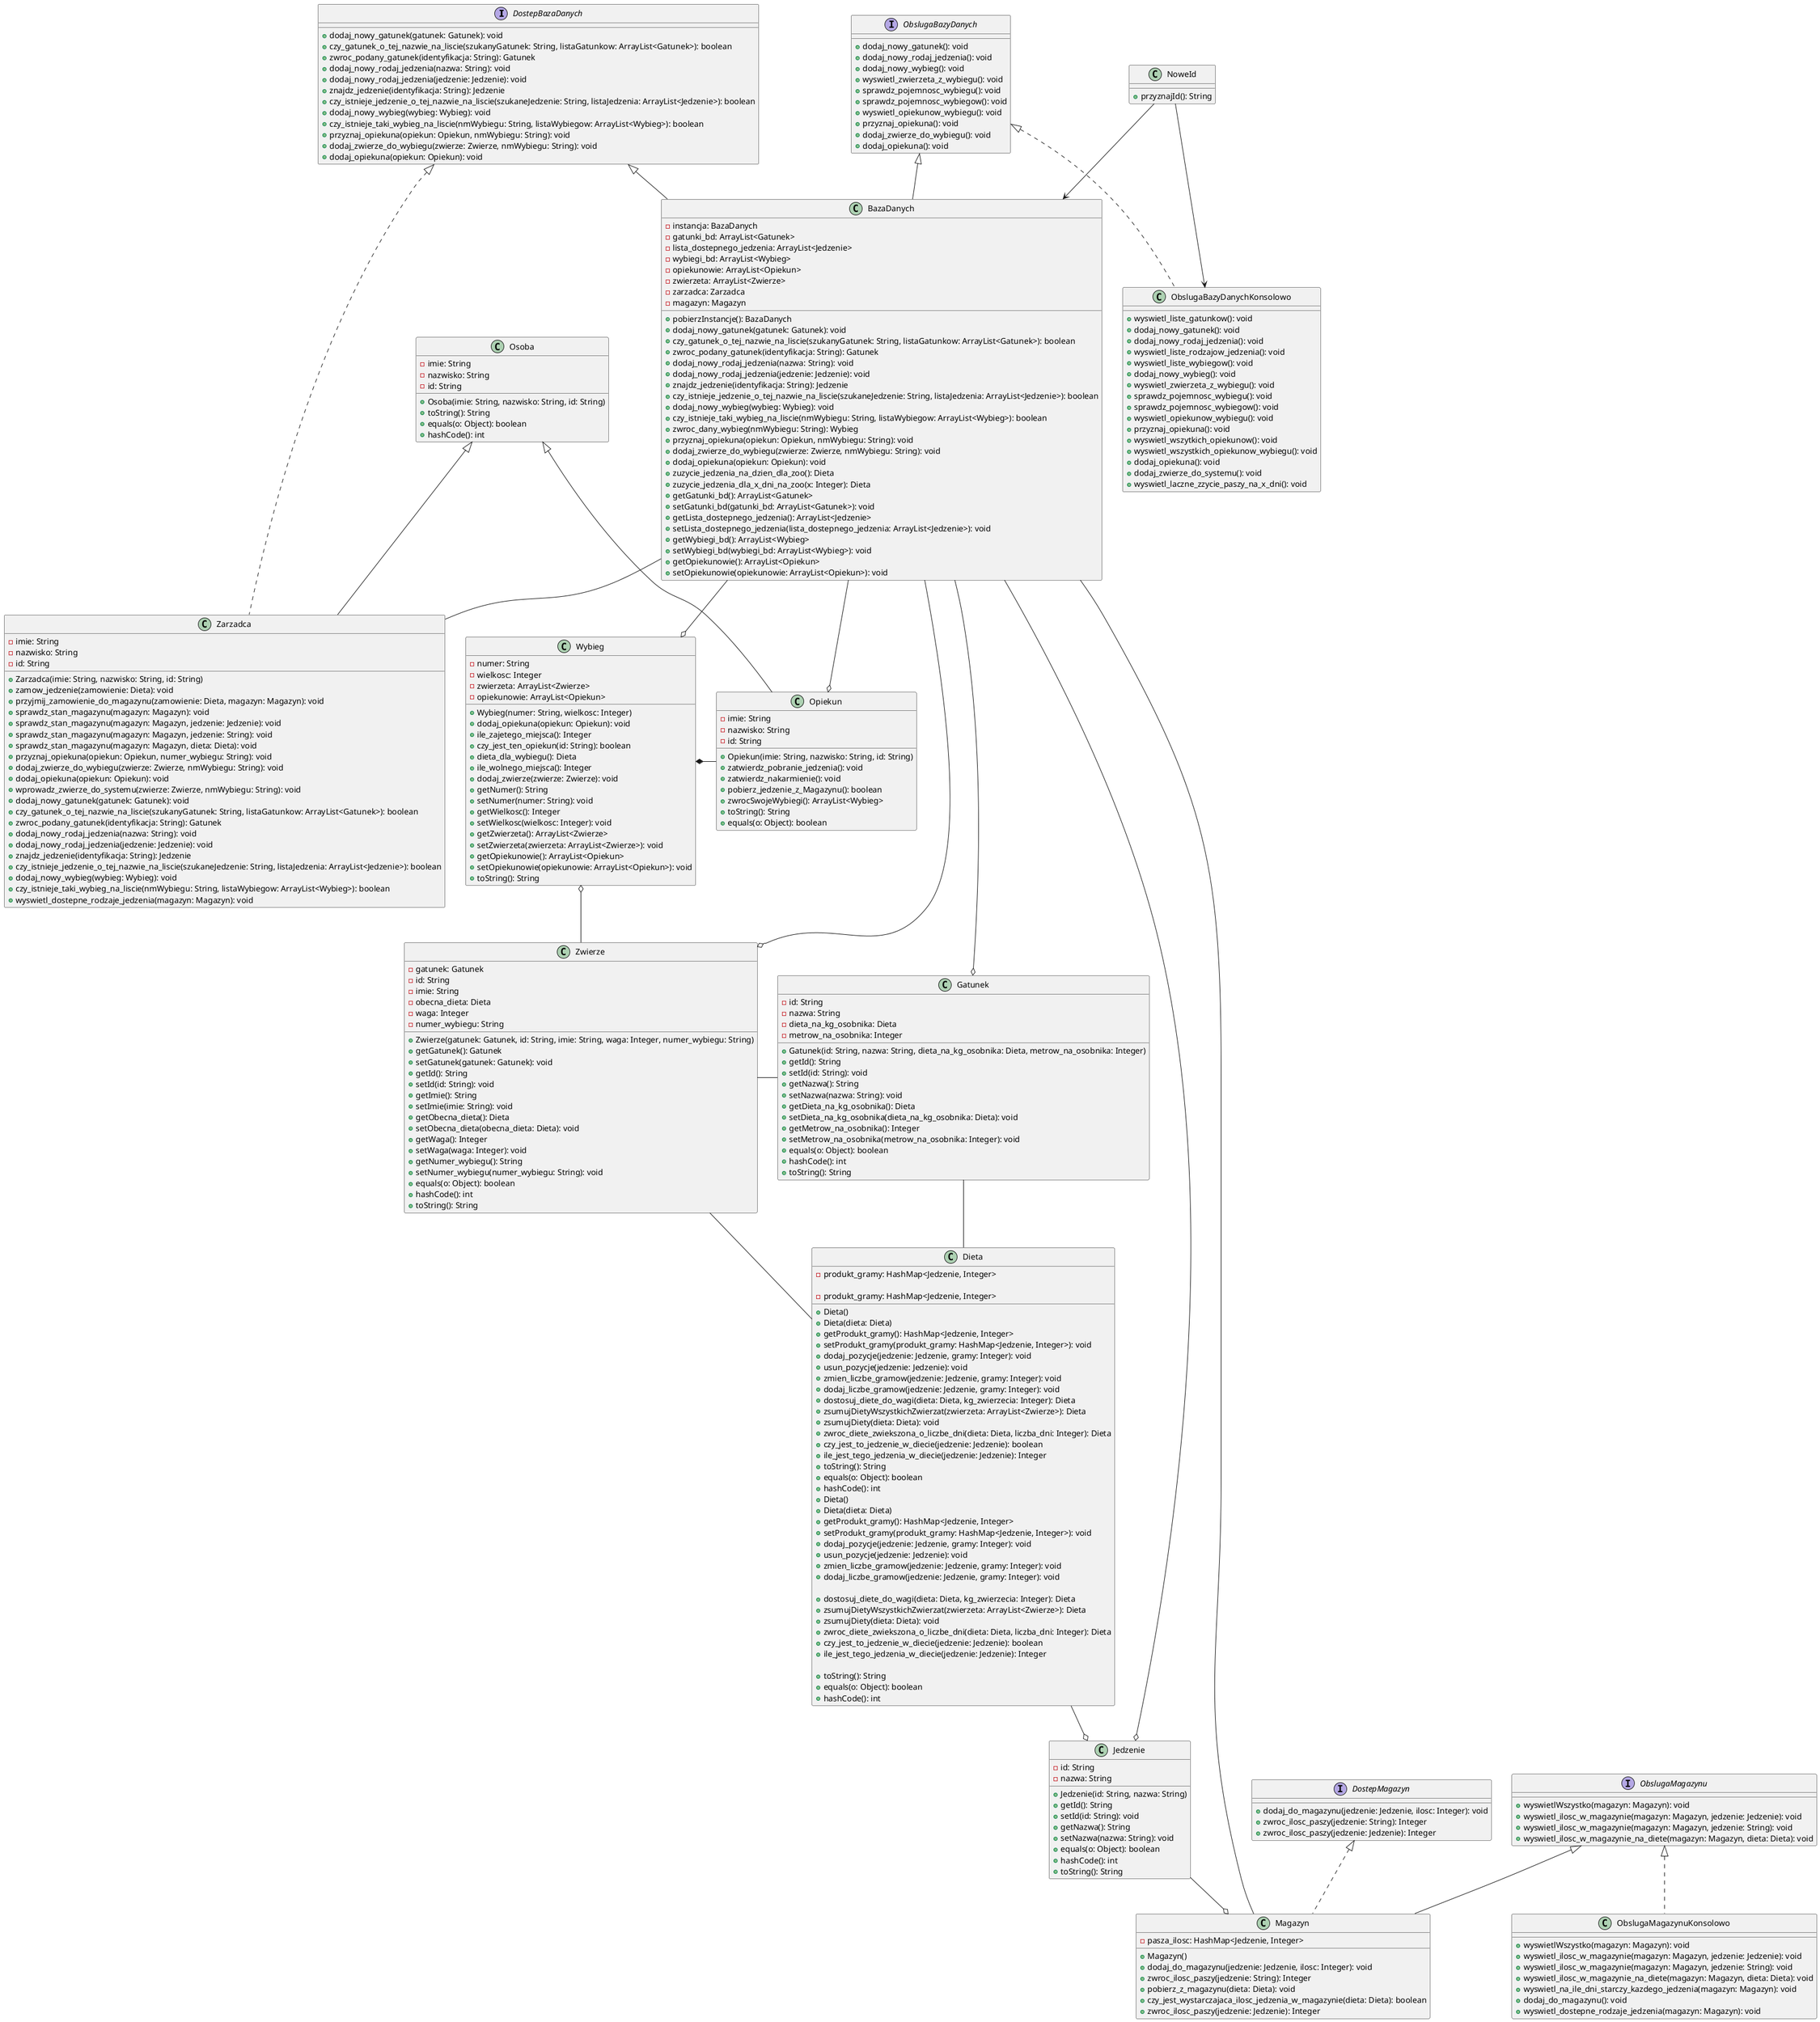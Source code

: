 @startuml
interface DostepBazaDanych {
    +dodaj_nowy_gatunek(gatunek: Gatunek): void
    +czy_gatunek_o_tej_nazwie_na_liscie(szukanyGatunek: String, listaGatunkow: ArrayList<Gatunek>): boolean
    +zwroc_podany_gatunek(identyfikacja: String): Gatunek
    +dodaj_nowy_rodaj_jedzenia(nazwa: String): void
    +dodaj_nowy_rodaj_jedzenia(jedzenie: Jedzenie): void
    +znajdz_jedzenie(identyfikacja: String): Jedzenie
    +czy_istnieje_jedzenie_o_tej_nazwie_na_liscie(szukaneJedzenie: String, listaJedzenia: ArrayList<Jedzenie>): boolean
    +dodaj_nowy_wybieg(wybieg: Wybieg): void
    +czy_istnieje_taki_wybieg_na_liscie(nmWybiegu: String, listaWybiegow: ArrayList<Wybieg>): boolean
    +przyznaj_opiekuna(opiekun: Opiekun, nmWybiegu: String): void
    +dodaj_zwierze_do_wybiegu(zwierze: Zwierze, nmWybiegu: String): void
    +dodaj_opiekuna(opiekun: Opiekun): void
}

interface ObslugaBazyDanych {
    +dodaj_nowy_gatunek(): void
    +dodaj_nowy_rodaj_jedzenia(): void
    +dodaj_nowy_wybieg(): void
    +wyswietl_zwierzeta_z_wybiegu(): void
    +sprawdz_pojemnosc_wybiegu(): void
    +sprawdz_pojemnosc_wybiegow(): void
    +wyswietl_opiekunow_wybiegu(): void
    +przyznaj_opiekuna(): void
    +dodaj_zwierze_do_wybiegu(): void
    +dodaj_opiekuna(): void
}

class BazaDanych {
    -instancja: BazaDanych
    -gatunki_bd: ArrayList<Gatunek>
    -lista_dostepnego_jedzenia: ArrayList<Jedzenie>
    -wybiegi_bd: ArrayList<Wybieg>
    -opiekunowie: ArrayList<Opiekun>
    -zwierzeta: ArrayList<Zwierze>
    -zarzadca: Zarzadca
    -magazyn: Magazyn

    +pobierzInstancje(): BazaDanych
    +dodaj_nowy_gatunek(gatunek: Gatunek): void
    +czy_gatunek_o_tej_nazwie_na_liscie(szukanyGatunek: String, listaGatunkow: ArrayList<Gatunek>): boolean
    +zwroc_podany_gatunek(identyfikacja: String): Gatunek
    +dodaj_nowy_rodaj_jedzenia(nazwa: String): void
    +dodaj_nowy_rodaj_jedzenia(jedzenie: Jedzenie): void
    +znajdz_jedzenie(identyfikacja: String): Jedzenie
    +czy_istnieje_jedzenie_o_tej_nazwie_na_liscie(szukaneJedzenie: String, listaJedzenia: ArrayList<Jedzenie>): boolean
    +dodaj_nowy_wybieg(wybieg: Wybieg): void
    +czy_istnieje_taki_wybieg_na_liscie(nmWybiegu: String, listaWybiegow: ArrayList<Wybieg>): boolean
    +zwroc_dany_wybieg(nmWybiegu: String): Wybieg
    +przyznaj_opiekuna(opiekun: Opiekun, nmWybiegu: String): void
    +dodaj_zwierze_do_wybiegu(zwierze: Zwierze, nmWybiegu: String): void
    +dodaj_opiekuna(opiekun: Opiekun): void
    +zuzycie_jedzenia_na_dzien_dla_zoo(): Dieta
    +zuzycie_jedzenia_dla_x_dni_na_zoo(x: Integer): Dieta
    +getGatunki_bd(): ArrayList<Gatunek>
    +setGatunki_bd(gatunki_bd: ArrayList<Gatunek>): void
    +getLista_dostepnego_jedzenia(): ArrayList<Jedzenie>
    +setLista_dostepnego_jedzenia(lista_dostepnego_jedzenia: ArrayList<Jedzenie>): void
    +getWybiegi_bd(): ArrayList<Wybieg>
    +setWybiegi_bd(wybiegi_bd: ArrayList<Wybieg>): void
    +getOpiekunowie(): ArrayList<Opiekun>
    +setOpiekunowie(opiekunowie: ArrayList<Opiekun>): void
}


class Dieta {
  -produkt_gramy: HashMap<Jedzenie, Integer>

  +Dieta()
  +Dieta(dieta: Dieta)
  +getProdukt_gramy(): HashMap<Jedzenie, Integer>
  +setProdukt_gramy(produkt_gramy: HashMap<Jedzenie, Integer>): void
  +dodaj_pozycje(jedzenie: Jedzenie, gramy: Integer): void
  +usun_pozycje(jedzenie: Jedzenie): void
  +zmien_liczbe_gramow(jedzenie: Jedzenie, gramy: Integer): void
  +dodaj_liczbe_gramow(jedzenie: Jedzenie, gramy: Integer): void
  +dostosuj_diete_do_wagi(dieta: Dieta, kg_zwierzecia: Integer): Dieta
  +zsumujDietyWszystkichZwierzat(zwierzeta: ArrayList<Zwierze>): Dieta
  +zsumujDiety(dieta: Dieta): void
  +zwroc_diete_zwiekszona_o_liczbe_dni(dieta: Dieta, liczba_dni: Integer): Dieta
  +czy_jest_to_jedzenie_w_diecie(jedzenie: Jedzenie): boolean
  +ile_jest_tego_jedzenia_w_diecie(jedzenie: Jedzenie): Integer
  +toString(): String
  +equals(o: Object): boolean
  +hashCode(): int
}


class Gatunek {
  -id: String
  -nazwa: String
  -dieta_na_kg_osobnika: Dieta
  -metrow_na_osobnika: Integer

  +Gatunek(id: String, nazwa: String, dieta_na_kg_osobnika: Dieta, metrow_na_osobnika: Integer)
  +getId(): String
  +setId(id: String): void
  +getNazwa(): String
  +setNazwa(nazwa: String): void
  +getDieta_na_kg_osobnika(): Dieta
  +setDieta_na_kg_osobnika(dieta_na_kg_osobnika: Dieta): void
  +getMetrow_na_osobnika(): Integer
  +setMetrow_na_osobnika(metrow_na_osobnika: Integer): void
  +equals(o: Object): boolean
  +hashCode(): int
  +toString(): String
}


class Jedzenie {
  -id: String
  -nazwa: String

  +Jedzenie(id: String, nazwa: String)
  +getId(): String
  +setId(id: String): void
  +getNazwa(): String
  +setNazwa(nazwa: String): void
  +equals(o: Object): boolean
  +hashCode(): int
  +toString(): String
}


interface ObslugaMagazynu {
  +wyswietlWszystko(magazyn: Magazyn): void
  +wyswietl_ilosc_w_magazynie(magazyn: Magazyn, jedzenie: Jedzenie): void
  +wyswietl_ilosc_w_magazynie(magazyn: Magazyn, jedzenie: String): void
  +wyswietl_ilosc_w_magazynie_na_diete(magazyn: Magazyn, dieta: Dieta): void
}

interface DostepMagazyn {
  +dodaj_do_magazynu(jedzenie: Jedzenie, ilosc: Integer): void
  +zwroc_ilosc_paszy(jedzenie: String): Integer
  +zwroc_ilosc_paszy(jedzenie: Jedzenie): Integer
}

class Magazyn implements DostepMagazyn{
  -pasza_ilosc: HashMap<Jedzenie, Integer>

  +Magazyn()
  +dodaj_do_magazynu(jedzenie: Jedzenie, ilosc: Integer): void
  +zwroc_ilosc_paszy(jedzenie: String): Integer
  +pobierz_z_magazynu(dieta: Dieta): void
  +czy_jest_wystarczajaca_ilosc_jedzenia_w_magazynie(dieta: Dieta): boolean
  +zwroc_ilosc_paszy(jedzenie: Jedzenie): Integer
}


class NoweId {
+ przyznajId(): String
}

class ObslugaBazyDanychKonsolowo implements ObslugaBazyDanych{
    + wyswietl_liste_gatunkow(): void
    + dodaj_nowy_gatunek(): void
    + dodaj_nowy_rodaj_jedzenia(): void
    + wyswietl_liste_rodzajow_jedzenia(): void
    + wyswietl_liste_wybiegow(): void
    + dodaj_nowy_wybieg(): void
    + wyswietl_zwierzeta_z_wybiegu(): void
    + sprawdz_pojemnosc_wybiegu(): void
    + sprawdz_pojemnosc_wybiegow(): void
    + wyswietl_opiekunow_wybiegu(): void
    + przyznaj_opiekuna(): void
    + wyswietl_wszytkich_opiekunow(): void
    + wyswietl_wszystkich_opiekunow_wybiegu(): void
    + dodaj_opiekuna(): void
    + dodaj_zwierze_do_systemu(): void
    + wyswietl_laczne_zzycie_paszy_na_x_dni(): void
}


class ObslugaMagazynuKonsolowo implements ObslugaMagazynu{
    + wyswietlWszystko(magazyn: Magazyn): void
    + wyswietl_ilosc_w_magazynie(magazyn: Magazyn, jedzenie: Jedzenie): void
    + wyswietl_ilosc_w_magazynie(magazyn: Magazyn, jedzenie: String): void
    + wyswietl_ilosc_w_magazynie_na_diete(magazyn: Magazyn, dieta: Dieta): void
    + wyswietl_na_ile_dni_starczy_kazdego_jedzenia(magazyn: Magazyn): void
    + dodaj_do_magazynu(): void
    + wyswietl_dostepne_rodzaje_jedzenia(magazyn: Magazyn): void
}


class Opiekun extends Osoba{
    - imie: String
    - nazwisko: String
    - id: String

    + Opiekun(imie: String, nazwisko: String, id: String)
    + zatwierdz_pobranie_jedzenia(): void
    + zatwierdz_nakarmienie(): void
    + pobierz_jedzenie_z_Magazynu(): boolean
    + zwrocSwojeWybiegi(): ArrayList<Wybieg>
    + toString(): String
    + equals(o: Object): boolean
}


class Dieta {
    -produkt_gramy: HashMap<Jedzenie, Integer>

    +Dieta()
    +Dieta(dieta: Dieta)
    +getProdukt_gramy(): HashMap<Jedzenie, Integer>
    +setProdukt_gramy(produkt_gramy: HashMap<Jedzenie, Integer>): void
    +dodaj_pozycje(jedzenie: Jedzenie, gramy: Integer): void
    +usun_pozycje(jedzenie: Jedzenie): void
    +zmien_liczbe_gramow(jedzenie: Jedzenie, gramy: Integer): void
    +dodaj_liczbe_gramow(jedzenie: Jedzenie, gramy: Integer): void

    +dostosuj_diete_do_wagi(dieta: Dieta, kg_zwierzecia: Integer): Dieta
    +zsumujDietyWszystkichZwierzat(zwierzeta: ArrayList<Zwierze>): Dieta
    +zsumujDiety(dieta: Dieta): void
    +zwroc_diete_zwiekszona_o_liczbe_dni(dieta: Dieta, liczba_dni: Integer): Dieta
    +czy_jest_to_jedzenie_w_diecie(jedzenie: Jedzenie): boolean
    +ile_jest_tego_jedzenia_w_diecie(jedzenie: Jedzenie): Integer

    +toString(): String
    +equals(o: Object): boolean
    +hashCode(): int
}

class Zwierze {
    - gatunek: Gatunek
    - id: String
    - imie: String
    - obecna_dieta: Dieta
    - waga: Integer
    - numer_wybiegu: String

    + Zwierze(gatunek: Gatunek, id: String, imie: String, waga: Integer, numer_wybiegu: String)
    + getGatunek(): Gatunek
    + setGatunek(gatunek: Gatunek): void
    + getId(): String
    + setId(id: String): void
    + getImie(): String
    + setImie(imie: String): void
    + getObecna_dieta(): Dieta
    + setObecna_dieta(obecna_dieta: Dieta): void
    + getWaga(): Integer
    + setWaga(waga: Integer): void
    + getNumer_wybiegu(): String
    + setNumer_wybiegu(numer_wybiegu: String): void
    + equals(o: Object): boolean
    + hashCode(): int
    + toString(): String
}


class Zarzadca  extends Osoba implements DostepBazaDanych{
    - imie: String
    - nazwisko: String
    - id: String

    + Zarzadca(imie: String, nazwisko: String, id: String)
    + zamow_jedzenie(zamowienie: Dieta): void
    + przyjmij_zamowienie_do_magazynu(zamowienie: Dieta, magazyn: Magazyn): void
    + sprawdz_stan_magazynu(magazyn: Magazyn): void
    + sprawdz_stan_magazynu(magazyn: Magazyn, jedzenie: Jedzenie): void
    + sprawdz_stan_magazynu(magazyn: Magazyn, jedzenie: String): void
    + sprawdz_stan_magazynu(magazyn: Magazyn, dieta: Dieta): void
    + przyznaj_opiekuna(opiekun: Opiekun, numer_wybiegu: String): void
    + dodaj_zwierze_do_wybiegu(zwierze: Zwierze, nmWybiegu: String): void
    + dodaj_opiekuna(opiekun: Opiekun): void
    + wprowadz_zwierze_do_systemu(zwierze: Zwierze, nmWybiegu: String): void
    + dodaj_nowy_gatunek(gatunek: Gatunek): void
    + czy_gatunek_o_tej_nazwie_na_liscie(szukanyGatunek: String, listaGatunkow: ArrayList<Gatunek>): boolean
    + zwroc_podany_gatunek(identyfikacja: String): Gatunek
    + dodaj_nowy_rodaj_jedzenia(nazwa: String): void
    + dodaj_nowy_rodaj_jedzenia(jedzenie: Jedzenie): void
    + znajdz_jedzenie(identyfikacja: String): Jedzenie
    + czy_istnieje_jedzenie_o_tej_nazwie_na_liscie(szukaneJedzenie: String, listaJedzenia: ArrayList<Jedzenie>): boolean
    + dodaj_nowy_wybieg(wybieg: Wybieg): void
    + czy_istnieje_taki_wybieg_na_liscie(nmWybiegu: String, listaWybiegow: ArrayList<Wybieg>): boolean
    + wyswietl_dostepne_rodzaje_jedzenia(magazyn: Magazyn): void
}

class Wybieg {
    - numer: String
    - wielkosc: Integer
    - zwierzeta: ArrayList<Zwierze>
    - opiekunowie: ArrayList<Opiekun>

    + Wybieg(numer: String, wielkosc: Integer)
    + dodaj_opiekuna(opiekun: Opiekun): void
    + ile_zajetego_miejsca(): Integer
    + czy_jest_ten_opiekun(id: String): boolean
    + dieta_dla_wybiegu(): Dieta
    + ile_wolnego_miejsca(): Integer
    + dodaj_zwierze(zwierze: Zwierze): void
    + getNumer(): String
    + setNumer(numer: String): void
    + getWielkosc(): Integer
    + setWielkosc(wielkosc: Integer): void
    + getZwierzeta(): ArrayList<Zwierze>
    + setZwierzeta(zwierzeta: ArrayList<Zwierze>): void
    + getOpiekunowie(): ArrayList<Opiekun>
    + setOpiekunowie(opiekunowie: ArrayList<Opiekun>): void
    + toString(): String
}

class Osoba {
    - imie: String
    - nazwisko: String
    - id: String

    + Osoba(imie: String, nazwisko: String, id: String)
    + toString(): String
    + equals(o: Object): boolean
    + hashCode(): int
}




Zwierze - Dieta
Zwierze - Gatunek

Gatunek -- Dieta

BazaDanych --o Gatunek
BazaDanych -- Magazyn
BazaDanych -- Zarzadca
BazaDanych --o Zwierze
BazaDanych --o Opiekun
BazaDanych --o Wybieg
BazaDanych --o Jedzenie

Dieta --o Jedzenie

Magazyn o-up- Jedzenie

Wybieg o-- Zwierze
Wybieg *- Opiekun

ObslugaBazyDanych <|-- BazaDanych
ObslugaMagazynu <|-- Magazyn
DostepBazaDanych <|-- BazaDanych

NoweId --> BazaDanych
NoweId --> ObslugaBazyDanychKonsolowo



@enduml